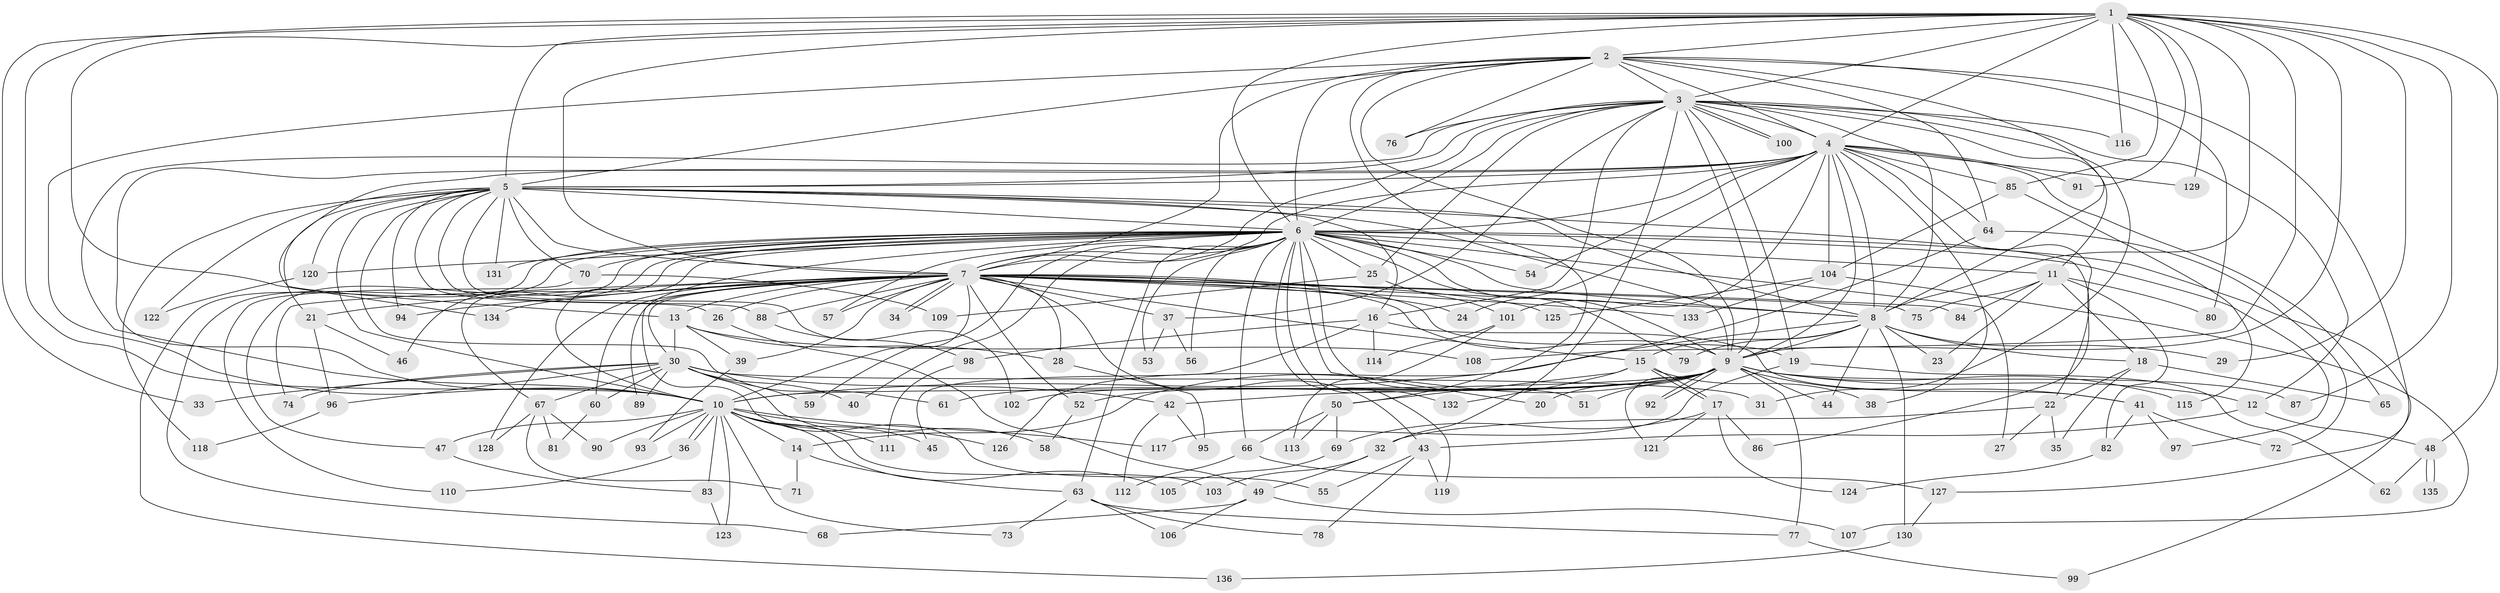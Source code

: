 // Generated by graph-tools (version 1.1) at 2025/11/02/27/25 16:11:05]
// undirected, 136 vertices, 297 edges
graph export_dot {
graph [start="1"]
  node [color=gray90,style=filled];
  1;
  2;
  3;
  4;
  5;
  6;
  7;
  8;
  9;
  10;
  11;
  12;
  13;
  14;
  15;
  16;
  17;
  18;
  19;
  20;
  21;
  22;
  23;
  24;
  25;
  26;
  27;
  28;
  29;
  30;
  31;
  32;
  33;
  34;
  35;
  36;
  37;
  38;
  39;
  40;
  41;
  42;
  43;
  44;
  45;
  46;
  47;
  48;
  49;
  50;
  51;
  52;
  53;
  54;
  55;
  56;
  57;
  58;
  59;
  60;
  61;
  62;
  63;
  64;
  65;
  66;
  67;
  68;
  69;
  70;
  71;
  72;
  73;
  74;
  75;
  76;
  77;
  78;
  79;
  80;
  81;
  82;
  83;
  84;
  85;
  86;
  87;
  88;
  89;
  90;
  91;
  92;
  93;
  94;
  95;
  96;
  97;
  98;
  99;
  100;
  101;
  102;
  103;
  104;
  105;
  106;
  107;
  108;
  109;
  110;
  111;
  112;
  113;
  114;
  115;
  116;
  117;
  118;
  119;
  120;
  121;
  122;
  123;
  124;
  125;
  126;
  127;
  128;
  129;
  130;
  131;
  132;
  133;
  134;
  135;
  136;
  1 -- 2;
  1 -- 3;
  1 -- 4;
  1 -- 5;
  1 -- 6;
  1 -- 7;
  1 -- 8;
  1 -- 9;
  1 -- 10;
  1 -- 29;
  1 -- 33;
  1 -- 48;
  1 -- 85;
  1 -- 87;
  1 -- 91;
  1 -- 108;
  1 -- 116;
  1 -- 129;
  1 -- 134;
  2 -- 3;
  2 -- 4;
  2 -- 5;
  2 -- 6;
  2 -- 7;
  2 -- 8;
  2 -- 9;
  2 -- 10;
  2 -- 50;
  2 -- 64;
  2 -- 76;
  2 -- 80;
  2 -- 127;
  3 -- 4;
  3 -- 5;
  3 -- 6;
  3 -- 7;
  3 -- 8;
  3 -- 9;
  3 -- 10;
  3 -- 11;
  3 -- 12;
  3 -- 16;
  3 -- 19;
  3 -- 25;
  3 -- 31;
  3 -- 32;
  3 -- 37;
  3 -- 76;
  3 -- 100;
  3 -- 100;
  3 -- 116;
  4 -- 5;
  4 -- 6;
  4 -- 7;
  4 -- 8;
  4 -- 9;
  4 -- 10;
  4 -- 13;
  4 -- 24;
  4 -- 38;
  4 -- 54;
  4 -- 64;
  4 -- 65;
  4 -- 85;
  4 -- 86;
  4 -- 91;
  4 -- 101;
  4 -- 104;
  4 -- 129;
  5 -- 6;
  5 -- 7;
  5 -- 8;
  5 -- 9;
  5 -- 10;
  5 -- 16;
  5 -- 21;
  5 -- 22;
  5 -- 26;
  5 -- 61;
  5 -- 70;
  5 -- 88;
  5 -- 94;
  5 -- 102;
  5 -- 118;
  5 -- 120;
  5 -- 122;
  5 -- 131;
  6 -- 7;
  6 -- 8;
  6 -- 9;
  6 -- 10;
  6 -- 11;
  6 -- 20;
  6 -- 25;
  6 -- 27;
  6 -- 40;
  6 -- 46;
  6 -- 47;
  6 -- 51;
  6 -- 53;
  6 -- 54;
  6 -- 55;
  6 -- 56;
  6 -- 57;
  6 -- 59;
  6 -- 63;
  6 -- 66;
  6 -- 67;
  6 -- 68;
  6 -- 70;
  6 -- 79;
  6 -- 97;
  6 -- 99;
  6 -- 119;
  6 -- 120;
  6 -- 131;
  6 -- 132;
  6 -- 136;
  7 -- 8;
  7 -- 9;
  7 -- 10;
  7 -- 13;
  7 -- 15;
  7 -- 19;
  7 -- 21;
  7 -- 24;
  7 -- 26;
  7 -- 28;
  7 -- 30;
  7 -- 34;
  7 -- 34;
  7 -- 37;
  7 -- 39;
  7 -- 43;
  7 -- 52;
  7 -- 57;
  7 -- 60;
  7 -- 74;
  7 -- 75;
  7 -- 84;
  7 -- 88;
  7 -- 89;
  7 -- 94;
  7 -- 125;
  7 -- 128;
  7 -- 133;
  7 -- 134;
  8 -- 9;
  8 -- 10;
  8 -- 15;
  8 -- 18;
  8 -- 23;
  8 -- 29;
  8 -- 44;
  8 -- 79;
  8 -- 130;
  9 -- 10;
  9 -- 12;
  9 -- 14;
  9 -- 20;
  9 -- 41;
  9 -- 42;
  9 -- 44;
  9 -- 51;
  9 -- 52;
  9 -- 61;
  9 -- 77;
  9 -- 87;
  9 -- 92;
  9 -- 92;
  9 -- 102;
  9 -- 115;
  9 -- 121;
  10 -- 14;
  10 -- 36;
  10 -- 36;
  10 -- 45;
  10 -- 47;
  10 -- 73;
  10 -- 83;
  10 -- 90;
  10 -- 93;
  10 -- 103;
  10 -- 105;
  10 -- 111;
  10 -- 117;
  10 -- 123;
  10 -- 126;
  11 -- 18;
  11 -- 23;
  11 -- 75;
  11 -- 80;
  11 -- 82;
  11 -- 84;
  12 -- 43;
  12 -- 48;
  13 -- 28;
  13 -- 30;
  13 -- 39;
  13 -- 108;
  14 -- 63;
  14 -- 71;
  15 -- 17;
  15 -- 17;
  15 -- 38;
  15 -- 50;
  15 -- 132;
  16 -- 41;
  16 -- 45;
  16 -- 98;
  16 -- 114;
  17 -- 69;
  17 -- 86;
  17 -- 121;
  17 -- 124;
  18 -- 22;
  18 -- 35;
  18 -- 65;
  19 -- 62;
  19 -- 117;
  21 -- 46;
  21 -- 96;
  22 -- 27;
  22 -- 32;
  22 -- 35;
  25 -- 101;
  25 -- 109;
  26 -- 49;
  28 -- 95;
  30 -- 31;
  30 -- 33;
  30 -- 40;
  30 -- 42;
  30 -- 58;
  30 -- 59;
  30 -- 60;
  30 -- 67;
  30 -- 74;
  30 -- 89;
  30 -- 96;
  32 -- 49;
  32 -- 103;
  36 -- 110;
  37 -- 53;
  37 -- 56;
  39 -- 93;
  41 -- 72;
  41 -- 82;
  41 -- 97;
  42 -- 95;
  42 -- 112;
  43 -- 55;
  43 -- 78;
  43 -- 119;
  47 -- 83;
  48 -- 62;
  48 -- 135;
  48 -- 135;
  49 -- 68;
  49 -- 106;
  49 -- 107;
  50 -- 66;
  50 -- 69;
  50 -- 113;
  52 -- 58;
  60 -- 81;
  63 -- 73;
  63 -- 77;
  63 -- 78;
  63 -- 106;
  64 -- 72;
  64 -- 126;
  66 -- 112;
  66 -- 127;
  67 -- 71;
  67 -- 81;
  67 -- 90;
  67 -- 128;
  69 -- 105;
  70 -- 109;
  70 -- 110;
  77 -- 99;
  82 -- 124;
  83 -- 123;
  85 -- 104;
  85 -- 115;
  88 -- 98;
  96 -- 118;
  98 -- 111;
  101 -- 113;
  101 -- 114;
  104 -- 107;
  104 -- 125;
  104 -- 133;
  120 -- 122;
  127 -- 130;
  130 -- 136;
}
